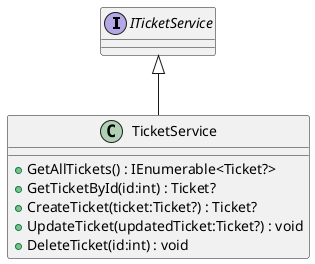 @startuml
interface ITicketService {
}
class TicketService {
    + GetAllTickets() : IEnumerable<Ticket?>
    + GetTicketById(id:int) : Ticket?
    + CreateTicket(ticket:Ticket?) : Ticket?
    + UpdateTicket(updatedTicket:Ticket?) : void
    + DeleteTicket(id:int) : void
}
ITicketService <|-- TicketService
@enduml
